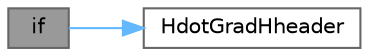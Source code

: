 digraph "if"
{
 // LATEX_PDF_SIZE
  bgcolor="transparent";
  edge [fontname=Helvetica,fontsize=10,labelfontname=Helvetica,labelfontsize=10];
  node [fontname=Helvetica,fontsize=10,shape=box,height=0.2,width=0.4];
  rankdir="LR";
  Node1 [id="Node000001",label="if",height=0.2,width=0.4,color="gray40", fillcolor="grey60", style="filled", fontcolor="black",tooltip=" "];
  Node1 -> Node2 [id="edge1_Node000001_Node000002",color="steelblue1",style="solid",tooltip=" "];
  Node2 [id="Node000002",label="HdotGradHheader",height=0.2,width=0.4,color="grey40", fillcolor="white", style="filled",URL="$solvers_2lagrangian_2icoUncoupledKinematicParcelFoam_2createFields_8H.html#a9f8b7d47a6b34ff075fe55d22c756808",tooltip=" "];
}
